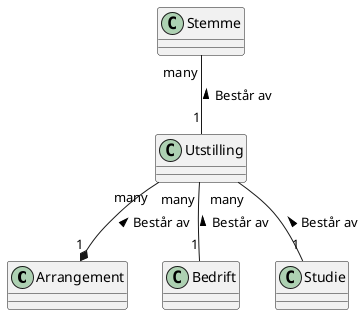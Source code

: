 @startuml

class Arrangement {
}

class Utstilling {
}

class Stemme {
}

class Bedrift{
}

class Studie{
}

Utstilling "many" -- "1" Studie : < Består av
Utstilling "many" -- "1" Bedrift : < Består av
Utstilling "many" --* "1" Arrangement : < Består av
Stemme "many" -- "1" Utstilling : < Består av

@enduml